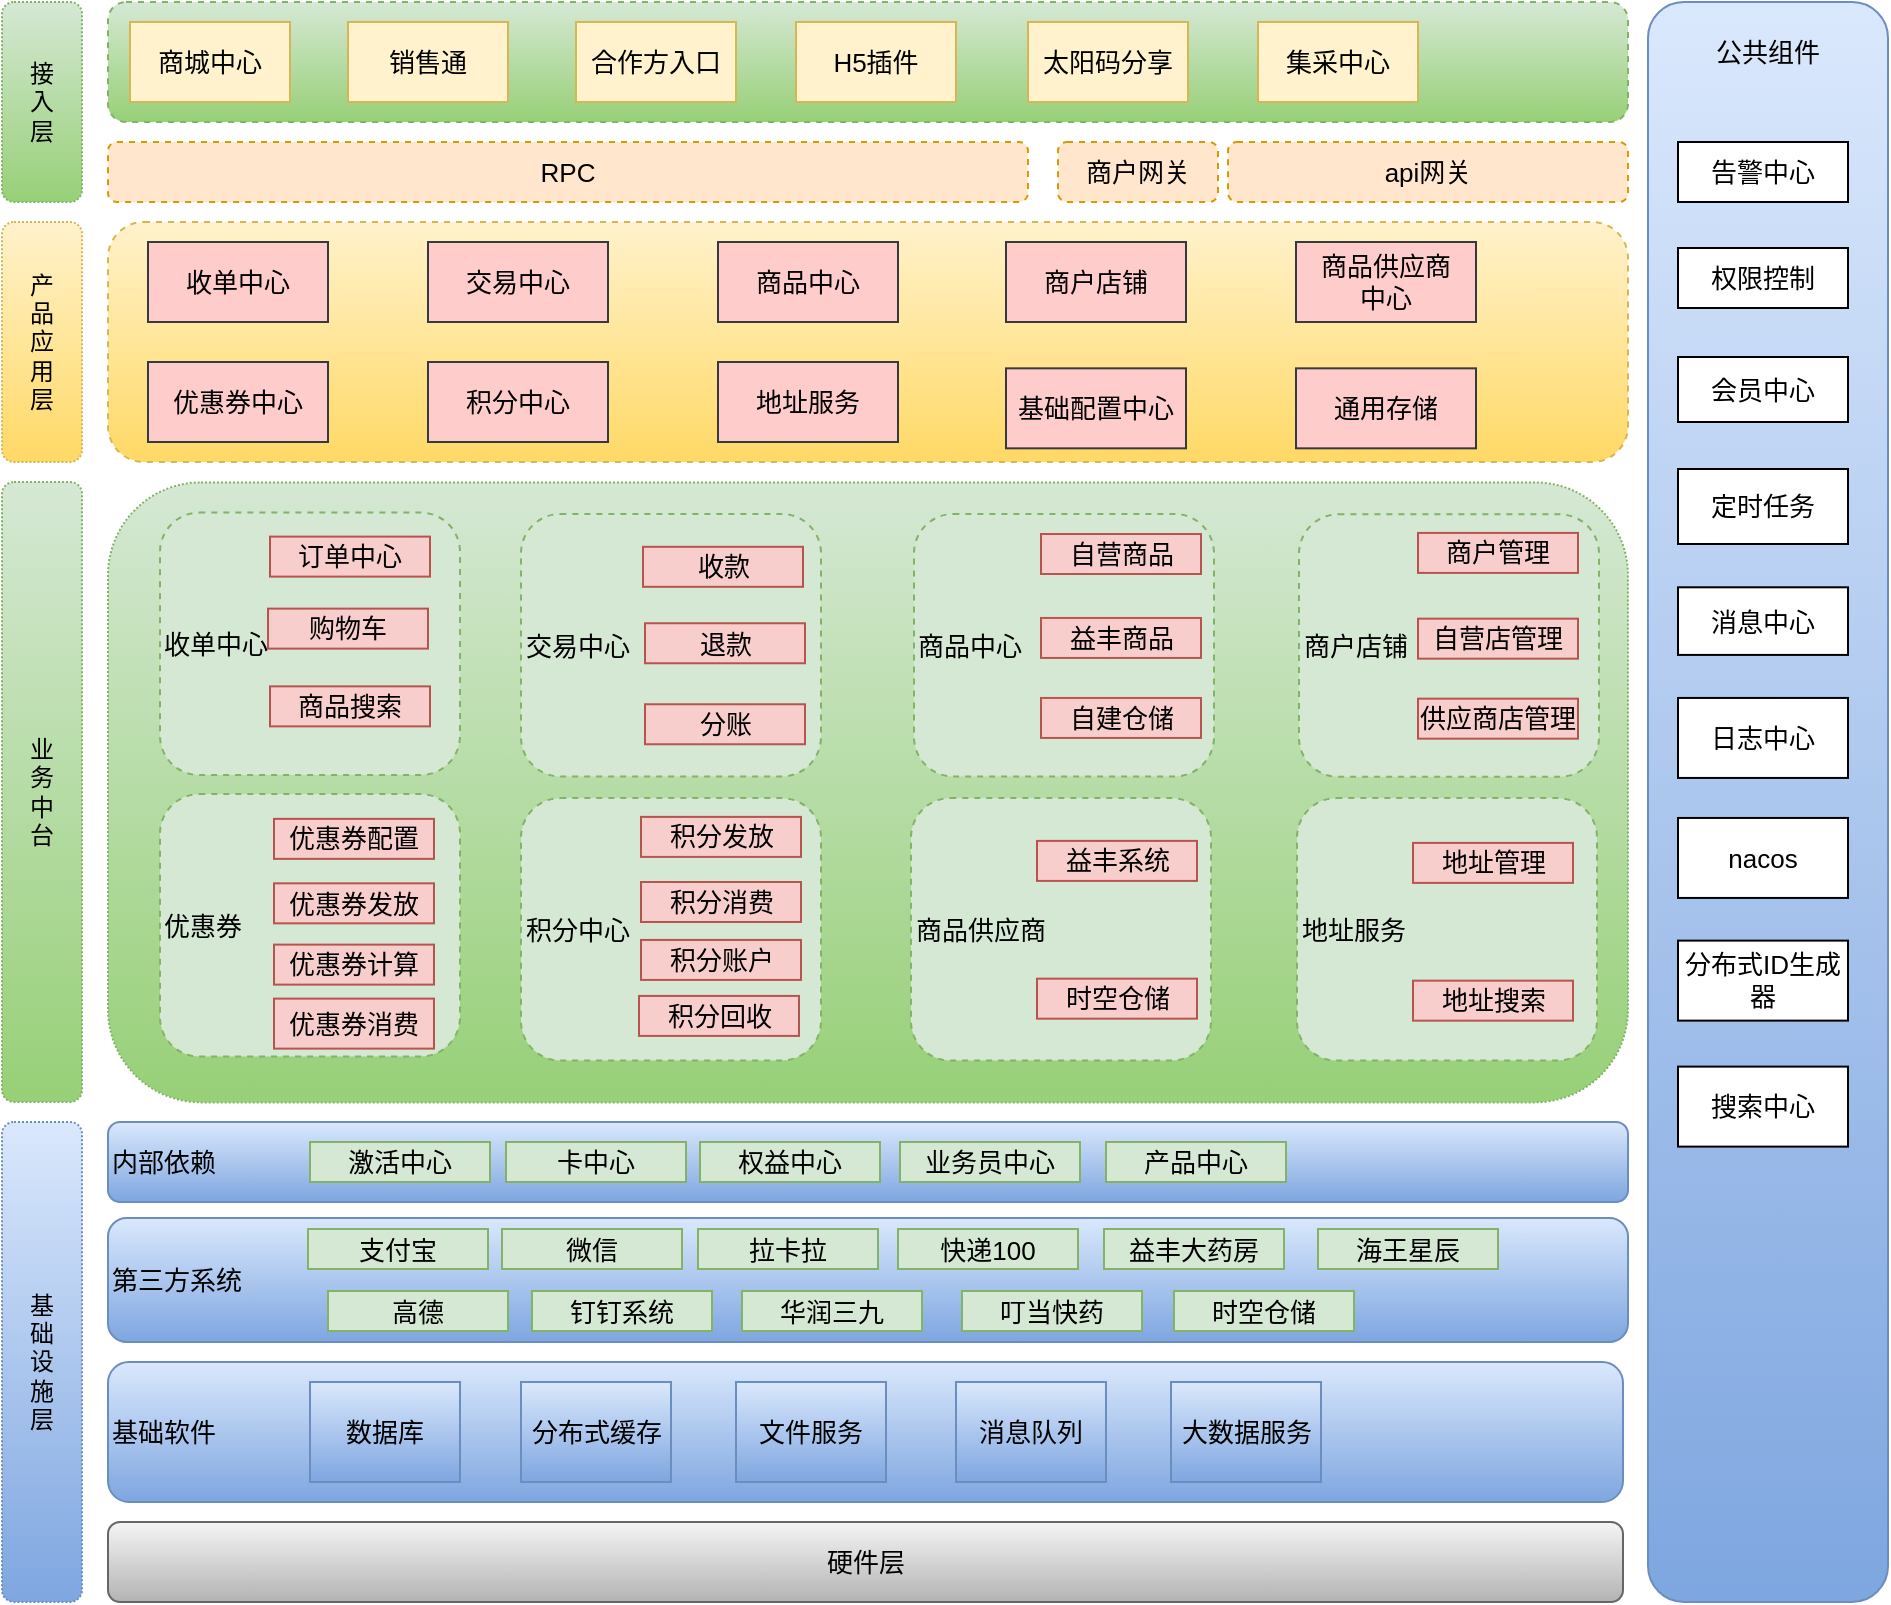 <mxfile version="18.0.2" type="github">
  <diagram id="wFE0QG_FPsp0jaGvCLVb" name="Page-1">
    <mxGraphModel dx="860" dy="521" grid="1" gridSize="10" guides="1" tooltips="1" connect="1" arrows="1" fold="1" page="1" pageScale="1" pageWidth="850" pageHeight="1100" math="0" shadow="0">
      <root>
        <mxCell id="0" />
        <mxCell id="1" parent="0" />
        <mxCell id="NsM7H4fsBOIml_j-Qu_d-59" value="" style="rounded=1;whiteSpace=wrap;html=1;dashed=1;dashPattern=1 1;align=left;fillColor=#d5e8d4;strokeColor=#82b366;gradientColor=#97d077;" vertex="1" parent="1">
          <mxGeometry x="80" y="260.19" width="760" height="310" as="geometry" />
        </mxCell>
        <mxCell id="jzkBfL2sS72XlxoqL9Gl-1" value="" style="rounded=1;whiteSpace=wrap;html=1;align=left;dashed=1;fillColor=#d5e8d4;strokeColor=#82b366;gradientColor=#97d077;" parent="1" vertex="1">
          <mxGeometry x="80" y="20" width="760" height="60" as="geometry" />
        </mxCell>
        <mxCell id="jzkBfL2sS72XlxoqL9Gl-3" value="商城中心" style="rounded=0;whiteSpace=wrap;html=1;fontSize=13;fillColor=#fff2cc;strokeColor=#d6b656;aspect=fixed;" parent="1" vertex="1">
          <mxGeometry x="91" y="30" width="80" height="40" as="geometry" />
        </mxCell>
        <mxCell id="jzkBfL2sS72XlxoqL9Gl-5" value="太阳码分享" style="rounded=0;whiteSpace=wrap;html=1;fontSize=13;fillColor=#fff2cc;strokeColor=#d6b656;aspect=fixed;" parent="1" vertex="1">
          <mxGeometry x="540" y="30" width="80" height="40" as="geometry" />
        </mxCell>
        <mxCell id="jzkBfL2sS72XlxoqL9Gl-6" value="H5插件" style="rounded=0;whiteSpace=wrap;html=1;fontSize=13;fillColor=#fff2cc;strokeColor=#d6b656;aspect=fixed;" parent="1" vertex="1">
          <mxGeometry x="424" y="30" width="80" height="40" as="geometry" />
        </mxCell>
        <mxCell id="jzkBfL2sS72XlxoqL9Gl-7" value="集采中心" style="rounded=0;whiteSpace=wrap;html=1;fontSize=13;fillColor=#fff2cc;strokeColor=#d6b656;aspect=fixed;" parent="1" vertex="1">
          <mxGeometry x="655" y="30" width="80" height="40" as="geometry" />
        </mxCell>
        <mxCell id="jzkBfL2sS72XlxoqL9Gl-8" value="销售通" style="rounded=0;whiteSpace=wrap;html=1;fontSize=13;fillColor=#fff2cc;strokeColor=#d6b656;aspect=fixed;" parent="1" vertex="1">
          <mxGeometry x="200" y="30" width="80" height="40" as="geometry" />
        </mxCell>
        <mxCell id="jzkBfL2sS72XlxoqL9Gl-9" value="合作方入口" style="rounded=0;whiteSpace=wrap;html=1;fontSize=13;fillColor=#fff2cc;strokeColor=#d6b656;aspect=fixed;" parent="1" vertex="1">
          <mxGeometry x="314" y="30" width="80" height="40" as="geometry" />
        </mxCell>
        <mxCell id="jzkBfL2sS72XlxoqL9Gl-11" value="" style="rounded=1;whiteSpace=wrap;html=1;fontSize=13;align=left;fillColor=#fff2cc;strokeColor=#d6b656;dashed=1;gradientColor=#ffd966;" parent="1" vertex="1">
          <mxGeometry x="80" y="130" width="760" height="120" as="geometry" />
        </mxCell>
        <mxCell id="jzkBfL2sS72XlxoqL9Gl-16" value="api网关" style="rounded=1;whiteSpace=wrap;html=1;fontSize=13;fillColor=#ffe6cc;strokeColor=#d79b00;dashed=1;" parent="1" vertex="1">
          <mxGeometry x="640" y="90" width="200" height="30" as="geometry" />
        </mxCell>
        <mxCell id="jzkBfL2sS72XlxoqL9Gl-17" value="商户网关" style="rounded=1;whiteSpace=wrap;html=1;fontSize=13;fillColor=#ffe6cc;strokeColor=#d79b00;dashed=1;" parent="1" vertex="1">
          <mxGeometry x="555" y="90" width="80" height="30" as="geometry" />
        </mxCell>
        <mxCell id="jzkBfL2sS72XlxoqL9Gl-23" value="RPC" style="rounded=1;whiteSpace=wrap;html=1;fontSize=13;fillColor=#ffe6cc;strokeColor=#d79b00;dashed=1;" parent="1" vertex="1">
          <mxGeometry x="80" y="90" width="460" height="30" as="geometry" />
        </mxCell>
        <mxCell id="jzkBfL2sS72XlxoqL9Gl-24" value="收单中心" style="rounded=1;whiteSpace=wrap;html=1;fontSize=13;align=left;fillColor=#d5e8d4;strokeColor=#82b366;dashed=1;aspect=fixed;" parent="1" vertex="1">
          <mxGeometry x="106" y="275.31" width="150" height="131.25" as="geometry" />
        </mxCell>
        <mxCell id="jzkBfL2sS72XlxoqL9Gl-26" value="交易中心" style="rounded=1;whiteSpace=wrap;html=1;fontSize=13;align=left;fillColor=#d5e8d4;strokeColor=#82b366;dashed=1;aspect=fixed;" parent="1" vertex="1">
          <mxGeometry x="286.5" y="276" width="150" height="131.25" as="geometry" />
        </mxCell>
        <mxCell id="jzkBfL2sS72XlxoqL9Gl-27" value="商品中心" style="rounded=1;whiteSpace=wrap;html=1;fontSize=13;align=left;fillColor=#d5e8d4;strokeColor=#82b366;dashed=1;aspect=fixed;" parent="1" vertex="1">
          <mxGeometry x="483" y="276" width="150" height="131.25" as="geometry" />
        </mxCell>
        <mxCell id="jzkBfL2sS72XlxoqL9Gl-29" value="订单中心" style="rounded=0;whiteSpace=wrap;html=1;fontSize=13;fillColor=#f8cecc;strokeColor=#b85450;" parent="1" vertex="1">
          <mxGeometry x="161" y="287.31" width="80" height="20" as="geometry" />
        </mxCell>
        <mxCell id="jzkBfL2sS72XlxoqL9Gl-30" value="收单中心" style="rounded=0;whiteSpace=wrap;html=1;fontSize=13;fillColor=#ffcccc;strokeColor=#36393d;" parent="1" vertex="1">
          <mxGeometry x="100" y="140" width="90" height="40" as="geometry" />
        </mxCell>
        <mxCell id="jzkBfL2sS72XlxoqL9Gl-31" value="商户店铺" style="rounded=0;whiteSpace=wrap;html=1;fontSize=13;fillColor=#ffcccc;strokeColor=#36393d;" parent="1" vertex="1">
          <mxGeometry x="529" y="140" width="90" height="40" as="geometry" />
        </mxCell>
        <mxCell id="jzkBfL2sS72XlxoqL9Gl-33" value="商品中心" style="rounded=0;whiteSpace=wrap;html=1;fontSize=13;fillColor=#ffcccc;strokeColor=#36393d;" parent="1" vertex="1">
          <mxGeometry x="385" y="140" width="90" height="40" as="geometry" />
        </mxCell>
        <mxCell id="jzkBfL2sS72XlxoqL9Gl-35" value="购物车" style="rounded=0;whiteSpace=wrap;html=1;fontSize=13;fillColor=#f8cecc;strokeColor=#b85450;" parent="1" vertex="1">
          <mxGeometry x="160" y="323.31" width="80" height="20" as="geometry" />
        </mxCell>
        <mxCell id="jzkBfL2sS72XlxoqL9Gl-36" value="商品搜索" style="rounded=0;whiteSpace=wrap;html=1;fontSize=13;fillColor=#f8cecc;strokeColor=#b85450;" parent="1" vertex="1">
          <mxGeometry x="161" y="362.18" width="80" height="20" as="geometry" />
        </mxCell>
        <mxCell id="jzkBfL2sS72XlxoqL9Gl-43" value="收款" style="rounded=0;whiteSpace=wrap;html=1;fontSize=13;fillColor=#f8cecc;strokeColor=#b85450;" parent="1" vertex="1">
          <mxGeometry x="347.5" y="292.41" width="80" height="20" as="geometry" />
        </mxCell>
        <mxCell id="jzkBfL2sS72XlxoqL9Gl-44" value="退款" style="rounded=0;whiteSpace=wrap;html=1;fontSize=13;fillColor=#f8cecc;strokeColor=#b85450;" parent="1" vertex="1">
          <mxGeometry x="348.5" y="330.63" width="80" height="20" as="geometry" />
        </mxCell>
        <mxCell id="jzkBfL2sS72XlxoqL9Gl-45" value="分账" style="rounded=0;whiteSpace=wrap;html=1;fontSize=13;fillColor=#f8cecc;strokeColor=#b85450;" parent="1" vertex="1">
          <mxGeometry x="348.5" y="371.13" width="80" height="20" as="geometry" />
        </mxCell>
        <mxCell id="jzkBfL2sS72XlxoqL9Gl-46" value="自营商品" style="rounded=0;whiteSpace=wrap;html=1;fontSize=13;fillColor=#f8cecc;strokeColor=#b85450;" parent="1" vertex="1">
          <mxGeometry x="546.5" y="286" width="80" height="20" as="geometry" />
        </mxCell>
        <mxCell id="jzkBfL2sS72XlxoqL9Gl-47" value="益丰商品" style="rounded=0;whiteSpace=wrap;html=1;fontSize=13;fillColor=#f8cecc;strokeColor=#b85450;" parent="1" vertex="1">
          <mxGeometry x="546.5" y="327.97" width="80" height="20" as="geometry" />
        </mxCell>
        <mxCell id="jzkBfL2sS72XlxoqL9Gl-48" value="自建仓储" style="rounded=0;whiteSpace=wrap;html=1;fontSize=13;fillColor=#f8cecc;strokeColor=#b85450;" parent="1" vertex="1">
          <mxGeometry x="546.5" y="367.97" width="80" height="20" as="geometry" />
        </mxCell>
        <mxCell id="jzkBfL2sS72XlxoqL9Gl-56" value="内部依赖" style="rounded=1;whiteSpace=wrap;html=1;fontSize=13;align=left;fillColor=#dae8fc;strokeColor=#6c8ebf;gradientColor=#7ea6e0;" parent="1" vertex="1">
          <mxGeometry x="80" y="580" width="760" height="40" as="geometry" />
        </mxCell>
        <mxCell id="jzkBfL2sS72XlxoqL9Gl-58" value="激活中心" style="rounded=0;whiteSpace=wrap;html=1;fontSize=13;fillColor=#d5e8d4;strokeColor=#82b366;" parent="1" vertex="1">
          <mxGeometry x="181" y="590" width="90" height="20" as="geometry" />
        </mxCell>
        <mxCell id="jzkBfL2sS72XlxoqL9Gl-68" value="" style="rounded=1;whiteSpace=wrap;html=1;fontSize=13;fillColor=#dae8fc;strokeColor=#6c8ebf;gradientColor=#7ea6e0;" parent="1" vertex="1">
          <mxGeometry x="850" y="20" width="120" height="800" as="geometry" />
        </mxCell>
        <mxCell id="jzkBfL2sS72XlxoqL9Gl-69" value="公共组件" style="text;html=1;strokeColor=none;fillColor=none;align=center;verticalAlign=middle;whiteSpace=wrap;rounded=0;fontSize=13;" parent="1" vertex="1">
          <mxGeometry x="880" y="30" width="60" height="30" as="geometry" />
        </mxCell>
        <mxCell id="jzkBfL2sS72XlxoqL9Gl-70" value="告警中心" style="rounded=0;whiteSpace=wrap;html=1;fontSize=13;" parent="1" vertex="1">
          <mxGeometry x="865" y="90" width="85" height="30" as="geometry" />
        </mxCell>
        <mxCell id="jzkBfL2sS72XlxoqL9Gl-71" value="权限控制" style="rounded=0;whiteSpace=wrap;html=1;fontSize=13;" parent="1" vertex="1">
          <mxGeometry x="865" y="143" width="85" height="30" as="geometry" />
        </mxCell>
        <mxCell id="jzkBfL2sS72XlxoqL9Gl-72" value="会员中心" style="rounded=0;whiteSpace=wrap;html=1;fontSize=13;" parent="1" vertex="1">
          <mxGeometry x="865" y="197.5" width="85" height="32.5" as="geometry" />
        </mxCell>
        <mxCell id="jzkBfL2sS72XlxoqL9Gl-73" value="定时任务" style="rounded=0;whiteSpace=wrap;html=1;fontSize=13;" parent="1" vertex="1">
          <mxGeometry x="865" y="253.5" width="85" height="37.5" as="geometry" />
        </mxCell>
        <mxCell id="jzkBfL2sS72XlxoqL9Gl-74" value="消息中心" style="rounded=0;whiteSpace=wrap;html=1;fontSize=13;" parent="1" vertex="1">
          <mxGeometry x="865" y="312.65" width="85" height="33.81" as="geometry" />
        </mxCell>
        <mxCell id="jzkBfL2sS72XlxoqL9Gl-75" value="日志中心" style="rounded=0;whiteSpace=wrap;html=1;fontSize=13;" parent="1" vertex="1">
          <mxGeometry x="865" y="367.97" width="85" height="40" as="geometry" />
        </mxCell>
        <mxCell id="jzkBfL2sS72XlxoqL9Gl-76" value="nacos" style="rounded=0;whiteSpace=wrap;html=1;fontSize=13;" parent="1" vertex="1">
          <mxGeometry x="865" y="427.97" width="85" height="40" as="geometry" />
        </mxCell>
        <mxCell id="NsM7H4fsBOIml_j-Qu_d-3" value="交易中心" style="rounded=0;whiteSpace=wrap;html=1;fontSize=13;fillColor=#ffcccc;strokeColor=#36393d;" vertex="1" parent="1">
          <mxGeometry x="240" y="140" width="90" height="40" as="geometry" />
        </mxCell>
        <mxCell id="NsM7H4fsBOIml_j-Qu_d-5" value="优惠券中心" style="rounded=0;whiteSpace=wrap;html=1;fontSize=13;fillColor=#ffcccc;strokeColor=#36393d;" vertex="1" parent="1">
          <mxGeometry x="100" y="200" width="90" height="40" as="geometry" />
        </mxCell>
        <mxCell id="NsM7H4fsBOIml_j-Qu_d-6" value="积分中心" style="rounded=0;whiteSpace=wrap;html=1;fontSize=13;fillColor=#ffcccc;strokeColor=#36393d;" vertex="1" parent="1">
          <mxGeometry x="240" y="200" width="90" height="40" as="geometry" />
        </mxCell>
        <mxCell id="NsM7H4fsBOIml_j-Qu_d-9" value="商品供应商&lt;br&gt;中心" style="rounded=0;whiteSpace=wrap;html=1;fontSize=13;fillColor=#ffcccc;strokeColor=#36393d;" vertex="1" parent="1">
          <mxGeometry x="674" y="140" width="90" height="40" as="geometry" />
        </mxCell>
        <mxCell id="NsM7H4fsBOIml_j-Qu_d-10" value="地址服务" style="rounded=0;whiteSpace=wrap;html=1;fontSize=13;fillColor=#ffcccc;strokeColor=#36393d;" vertex="1" parent="1">
          <mxGeometry x="385" y="200" width="90" height="40" as="geometry" />
        </mxCell>
        <mxCell id="NsM7H4fsBOIml_j-Qu_d-18" value="商户店铺" style="rounded=1;whiteSpace=wrap;html=1;fontSize=13;align=left;fillColor=#d5e8d4;strokeColor=#82b366;dashed=1;aspect=fixed;" vertex="1" parent="1">
          <mxGeometry x="675.5" y="276.18" width="150" height="131.25" as="geometry" />
        </mxCell>
        <mxCell id="NsM7H4fsBOIml_j-Qu_d-19" value="优惠券" style="rounded=1;whiteSpace=wrap;html=1;fontSize=13;align=left;fillColor=#d5e8d4;strokeColor=#82b366;dashed=1;aspect=fixed;" vertex="1" parent="1">
          <mxGeometry x="106" y="416.06" width="150" height="131.25" as="geometry" />
        </mxCell>
        <mxCell id="NsM7H4fsBOIml_j-Qu_d-20" value="积分中心" style="rounded=1;whiteSpace=wrap;html=1;fontSize=13;align=left;fillColor=#d5e8d4;strokeColor=#82b366;dashed=1;aspect=fixed;" vertex="1" parent="1">
          <mxGeometry x="286.5" y="418.06" width="150" height="131.25" as="geometry" />
        </mxCell>
        <mxCell id="NsM7H4fsBOIml_j-Qu_d-21" value="商户管理" style="rounded=0;whiteSpace=wrap;html=1;fontSize=13;fillColor=#f8cecc;strokeColor=#b85450;" vertex="1" parent="1">
          <mxGeometry x="735" y="285.46" width="80" height="20" as="geometry" />
        </mxCell>
        <mxCell id="NsM7H4fsBOIml_j-Qu_d-22" value="自营店管理" style="rounded=0;whiteSpace=wrap;html=1;fontSize=13;fillColor=#f8cecc;strokeColor=#b85450;" vertex="1" parent="1">
          <mxGeometry x="735" y="328.33" width="80" height="20" as="geometry" />
        </mxCell>
        <mxCell id="NsM7H4fsBOIml_j-Qu_d-25" value="优惠券配置" style="rounded=0;whiteSpace=wrap;html=1;fontSize=13;fillColor=#f8cecc;strokeColor=#b85450;" vertex="1" parent="1">
          <mxGeometry x="163" y="428.43" width="80" height="20" as="geometry" />
        </mxCell>
        <mxCell id="NsM7H4fsBOIml_j-Qu_d-26" value="优惠券发放" style="rounded=0;whiteSpace=wrap;html=1;fontSize=13;fillColor=#f8cecc;strokeColor=#b85450;" vertex="1" parent="1">
          <mxGeometry x="163" y="460.67" width="80" height="20" as="geometry" />
        </mxCell>
        <mxCell id="NsM7H4fsBOIml_j-Qu_d-27" value="优惠券消费" style="rounded=0;whiteSpace=wrap;html=1;fontSize=13;fillColor=#f8cecc;strokeColor=#b85450;" vertex="1" parent="1">
          <mxGeometry x="163" y="518.31" width="80" height="25" as="geometry" />
        </mxCell>
        <mxCell id="NsM7H4fsBOIml_j-Qu_d-29" value="积分消费" style="rounded=0;whiteSpace=wrap;html=1;fontSize=13;fillColor=#f8cecc;strokeColor=#b85450;" vertex="1" parent="1">
          <mxGeometry x="346.5" y="460" width="80" height="20" as="geometry" />
        </mxCell>
        <mxCell id="NsM7H4fsBOIml_j-Qu_d-30" value="积分账户" style="rounded=0;whiteSpace=wrap;html=1;fontSize=13;fillColor=#f8cecc;strokeColor=#b85450;" vertex="1" parent="1">
          <mxGeometry x="346.5" y="488.96" width="80" height="20" as="geometry" />
        </mxCell>
        <mxCell id="NsM7H4fsBOIml_j-Qu_d-38" value="优惠券计算" style="rounded=0;whiteSpace=wrap;html=1;fontSize=13;fillColor=#f8cecc;strokeColor=#b85450;" vertex="1" parent="1">
          <mxGeometry x="163" y="491.31" width="80" height="20" as="geometry" />
        </mxCell>
        <mxCell id="NsM7H4fsBOIml_j-Qu_d-39" value="积分回收" style="rounded=0;whiteSpace=wrap;html=1;fontSize=13;fillColor=#f8cecc;strokeColor=#b85450;" vertex="1" parent="1">
          <mxGeometry x="345.5" y="516.96" width="80" height="20" as="geometry" />
        </mxCell>
        <mxCell id="NsM7H4fsBOIml_j-Qu_d-42" value="供应商店管理" style="rounded=0;whiteSpace=wrap;html=1;fontSize=13;fillColor=#f8cecc;strokeColor=#b85450;" vertex="1" parent="1">
          <mxGeometry x="735" y="368.33" width="80" height="20" as="geometry" />
        </mxCell>
        <mxCell id="NsM7H4fsBOIml_j-Qu_d-44" value="商品供应商" style="rounded=1;whiteSpace=wrap;html=1;fontSize=13;align=left;fillColor=#d5e8d4;strokeColor=#82b366;dashed=1;aspect=fixed;" vertex="1" parent="1">
          <mxGeometry x="481.5" y="418.06" width="150" height="131.25" as="geometry" />
        </mxCell>
        <mxCell id="NsM7H4fsBOIml_j-Qu_d-45" value="益丰系统" style="rounded=0;whiteSpace=wrap;html=1;fontSize=13;fillColor=#f8cecc;strokeColor=#b85450;" vertex="1" parent="1">
          <mxGeometry x="544.5" y="439.45" width="80" height="20" as="geometry" />
        </mxCell>
        <mxCell id="NsM7H4fsBOIml_j-Qu_d-46" value="时空仓储" style="rounded=0;whiteSpace=wrap;html=1;fontSize=13;fillColor=#f8cecc;strokeColor=#b85450;" vertex="1" parent="1">
          <mxGeometry x="544.5" y="508.33" width="80" height="20" as="geometry" />
        </mxCell>
        <mxCell id="NsM7H4fsBOIml_j-Qu_d-52" value="基础配置中心" style="rounded=0;whiteSpace=wrap;html=1;fontSize=13;fillColor=#ffcccc;strokeColor=#36393d;" vertex="1" parent="1">
          <mxGeometry x="529" y="203.17" width="90" height="40" as="geometry" />
        </mxCell>
        <mxCell id="NsM7H4fsBOIml_j-Qu_d-53" value="通用存储" style="rounded=0;whiteSpace=wrap;html=1;fontSize=13;fillColor=#ffcccc;strokeColor=#36393d;" vertex="1" parent="1">
          <mxGeometry x="674" y="203.17" width="90" height="40" as="geometry" />
        </mxCell>
        <mxCell id="NsM7H4fsBOIml_j-Qu_d-56" value="地址服务" style="rounded=1;whiteSpace=wrap;html=1;fontSize=13;align=left;fillColor=#d5e8d4;strokeColor=#82b366;dashed=1;aspect=fixed;" vertex="1" parent="1">
          <mxGeometry x="674.5" y="418.06" width="150" height="131.25" as="geometry" />
        </mxCell>
        <mxCell id="NsM7H4fsBOIml_j-Qu_d-57" value="地址管理" style="rounded=0;whiteSpace=wrap;html=1;fontSize=13;fillColor=#f8cecc;strokeColor=#b85450;" vertex="1" parent="1">
          <mxGeometry x="732.5" y="440.45" width="80" height="20" as="geometry" />
        </mxCell>
        <mxCell id="NsM7H4fsBOIml_j-Qu_d-58" value="地址搜索" style="rounded=0;whiteSpace=wrap;html=1;fontSize=13;fillColor=#f8cecc;strokeColor=#b85450;" vertex="1" parent="1">
          <mxGeometry x="732.5" y="509.33" width="80" height="20" as="geometry" />
        </mxCell>
        <mxCell id="NsM7H4fsBOIml_j-Qu_d-60" value="卡中心" style="rounded=0;whiteSpace=wrap;html=1;fontSize=13;fillColor=#d5e8d4;strokeColor=#82b366;" vertex="1" parent="1">
          <mxGeometry x="279" y="590" width="90" height="20" as="geometry" />
        </mxCell>
        <mxCell id="NsM7H4fsBOIml_j-Qu_d-61" value="权益中心" style="rounded=0;whiteSpace=wrap;html=1;fontSize=13;fillColor=#d5e8d4;strokeColor=#82b366;" vertex="1" parent="1">
          <mxGeometry x="376" y="590" width="90" height="20" as="geometry" />
        </mxCell>
        <mxCell id="NsM7H4fsBOIml_j-Qu_d-63" value="业务员中心" style="rounded=0;whiteSpace=wrap;html=1;fontSize=13;fillColor=#d5e8d4;strokeColor=#82b366;" vertex="1" parent="1">
          <mxGeometry x="476" y="590" width="90" height="20" as="geometry" />
        </mxCell>
        <mxCell id="NsM7H4fsBOIml_j-Qu_d-64" value="产品中心" style="rounded=0;whiteSpace=wrap;html=1;fontSize=13;fillColor=#d5e8d4;strokeColor=#82b366;" vertex="1" parent="1">
          <mxGeometry x="579" y="590" width="90" height="20" as="geometry" />
        </mxCell>
        <mxCell id="NsM7H4fsBOIml_j-Qu_d-65" value="第三方系统" style="rounded=1;whiteSpace=wrap;html=1;fontSize=13;align=left;fillColor=#dae8fc;strokeColor=#6c8ebf;gradientColor=#7ea6e0;" vertex="1" parent="1">
          <mxGeometry x="80" y="628" width="760" height="62" as="geometry" />
        </mxCell>
        <mxCell id="NsM7H4fsBOIml_j-Qu_d-66" value="支付宝" style="rounded=0;whiteSpace=wrap;html=1;fontSize=13;fillColor=#d5e8d4;strokeColor=#82b366;" vertex="1" parent="1">
          <mxGeometry x="180" y="633.5" width="90" height="20" as="geometry" />
        </mxCell>
        <mxCell id="NsM7H4fsBOIml_j-Qu_d-67" value="微信" style="rounded=0;whiteSpace=wrap;html=1;fontSize=13;fillColor=#d5e8d4;strokeColor=#82b366;" vertex="1" parent="1">
          <mxGeometry x="277" y="633.5" width="90" height="20" as="geometry" />
        </mxCell>
        <mxCell id="NsM7H4fsBOIml_j-Qu_d-68" value="拉卡拉" style="rounded=0;whiteSpace=wrap;html=1;fontSize=13;fillColor=#d5e8d4;strokeColor=#82b366;" vertex="1" parent="1">
          <mxGeometry x="375" y="633.5" width="90" height="20" as="geometry" />
        </mxCell>
        <mxCell id="NsM7H4fsBOIml_j-Qu_d-69" value="快递100" style="rounded=0;whiteSpace=wrap;html=1;fontSize=13;fillColor=#d5e8d4;strokeColor=#82b366;" vertex="1" parent="1">
          <mxGeometry x="475" y="633.5" width="90" height="20" as="geometry" />
        </mxCell>
        <mxCell id="NsM7H4fsBOIml_j-Qu_d-70" value="益丰大药房" style="rounded=0;whiteSpace=wrap;html=1;fontSize=13;fillColor=#d5e8d4;strokeColor=#82b366;" vertex="1" parent="1">
          <mxGeometry x="578" y="633.5" width="90" height="20" as="geometry" />
        </mxCell>
        <mxCell id="NsM7H4fsBOIml_j-Qu_d-71" value="海王星辰" style="rounded=0;whiteSpace=wrap;html=1;fontSize=13;fillColor=#d5e8d4;strokeColor=#82b366;" vertex="1" parent="1">
          <mxGeometry x="685" y="633.5" width="90" height="20" as="geometry" />
        </mxCell>
        <mxCell id="NsM7H4fsBOIml_j-Qu_d-72" value="叮当快药" style="rounded=0;whiteSpace=wrap;html=1;fontSize=13;fillColor=#d5e8d4;strokeColor=#82b366;" vertex="1" parent="1">
          <mxGeometry x="507" y="664.5" width="90" height="20" as="geometry" />
        </mxCell>
        <mxCell id="NsM7H4fsBOIml_j-Qu_d-73" value="高德" style="rounded=0;whiteSpace=wrap;html=1;fontSize=13;fillColor=#d5e8d4;strokeColor=#82b366;" vertex="1" parent="1">
          <mxGeometry x="190" y="664.5" width="90" height="20" as="geometry" />
        </mxCell>
        <mxCell id="NsM7H4fsBOIml_j-Qu_d-74" value="时空仓储" style="rounded=0;whiteSpace=wrap;html=1;fontSize=13;fillColor=#d5e8d4;strokeColor=#82b366;" vertex="1" parent="1">
          <mxGeometry x="613" y="664.5" width="90" height="20" as="geometry" />
        </mxCell>
        <mxCell id="NsM7H4fsBOIml_j-Qu_d-75" value="华润三九" style="rounded=0;whiteSpace=wrap;html=1;fontSize=13;fillColor=#d5e8d4;strokeColor=#82b366;" vertex="1" parent="1">
          <mxGeometry x="397" y="664.5" width="90" height="20" as="geometry" />
        </mxCell>
        <mxCell id="NsM7H4fsBOIml_j-Qu_d-85" value="基础软件" style="rounded=1;whiteSpace=wrap;html=1;fontSize=13;align=left;fillColor=#dae8fc;strokeColor=#6c8ebf;gradientColor=#7ea6e0;" vertex="1" parent="1">
          <mxGeometry x="80" y="700" width="757.5" height="70" as="geometry" />
        </mxCell>
        <mxCell id="NsM7H4fsBOIml_j-Qu_d-87" value="数据库" style="rounded=0;whiteSpace=wrap;html=1;fontSize=13;fillColor=#dae8fc;gradientColor=#7ea6e0;strokeColor=#6c8ebf;" vertex="1" parent="1">
          <mxGeometry x="181" y="710" width="75" height="50" as="geometry" />
        </mxCell>
        <mxCell id="NsM7H4fsBOIml_j-Qu_d-88" value="分布式缓存" style="rounded=0;whiteSpace=wrap;html=1;fontSize=13;fillColor=#dae8fc;gradientColor=#7ea6e0;strokeColor=#6c8ebf;" vertex="1" parent="1">
          <mxGeometry x="286.5" y="710" width="75" height="50" as="geometry" />
        </mxCell>
        <mxCell id="NsM7H4fsBOIml_j-Qu_d-89" value="文件服务" style="rounded=0;whiteSpace=wrap;html=1;fontSize=13;fillColor=#dae8fc;gradientColor=#7ea6e0;strokeColor=#6c8ebf;" vertex="1" parent="1">
          <mxGeometry x="394" y="710" width="75" height="50" as="geometry" />
        </mxCell>
        <mxCell id="NsM7H4fsBOIml_j-Qu_d-90" value="消息队列" style="rounded=0;whiteSpace=wrap;html=1;fontSize=13;fillColor=#dae8fc;gradientColor=#7ea6e0;strokeColor=#6c8ebf;" vertex="1" parent="1">
          <mxGeometry x="504" y="710" width="75" height="50" as="geometry" />
        </mxCell>
        <mxCell id="NsM7H4fsBOIml_j-Qu_d-91" value="分布式ID生成器" style="rounded=0;whiteSpace=wrap;html=1;fontSize=13;" vertex="1" parent="1">
          <mxGeometry x="865" y="489.31" width="85" height="40" as="geometry" />
        </mxCell>
        <mxCell id="NsM7H4fsBOIml_j-Qu_d-92" value="大数据服务" style="rounded=0;whiteSpace=wrap;html=1;fontSize=13;fillColor=#dae8fc;gradientColor=#7ea6e0;strokeColor=#6c8ebf;" vertex="1" parent="1">
          <mxGeometry x="611.5" y="710" width="75" height="50" as="geometry" />
        </mxCell>
        <mxCell id="NsM7H4fsBOIml_j-Qu_d-93" value="搜索中心" style="rounded=0;whiteSpace=wrap;html=1;fontSize=13;" vertex="1" parent="1">
          <mxGeometry x="865" y="552.31" width="85" height="40" as="geometry" />
        </mxCell>
        <mxCell id="NsM7H4fsBOIml_j-Qu_d-101" value="钉钉系统" style="rounded=0;whiteSpace=wrap;html=1;fontSize=13;fillColor=#d5e8d4;strokeColor=#82b366;" vertex="1" parent="1">
          <mxGeometry x="292" y="664.5" width="90" height="20" as="geometry" />
        </mxCell>
        <mxCell id="NsM7H4fsBOIml_j-Qu_d-102" value="积分发放" style="rounded=0;whiteSpace=wrap;html=1;fontSize=13;fillColor=#f8cecc;strokeColor=#b85450;" vertex="1" parent="1">
          <mxGeometry x="346.5" y="427.45" width="80" height="20" as="geometry" />
        </mxCell>
        <mxCell id="NsM7H4fsBOIml_j-Qu_d-103" value="接&lt;br&gt;入&lt;br&gt;层" style="rounded=1;whiteSpace=wrap;html=1;dashed=1;dashPattern=1 1;fillColor=#d5e8d4;strokeColor=#82b366;gradientColor=#97d077;" vertex="1" parent="1">
          <mxGeometry x="27" y="20" width="40" height="100" as="geometry" />
        </mxCell>
        <mxCell id="NsM7H4fsBOIml_j-Qu_d-104" value="产&lt;br&gt;品&lt;br&gt;应&lt;br&gt;用&lt;br&gt;层" style="rounded=1;whiteSpace=wrap;html=1;dashed=1;dashPattern=1 1;fillColor=#fff2cc;strokeColor=#d6b656;gradientColor=#ffd966;" vertex="1" parent="1">
          <mxGeometry x="27" y="130" width="40" height="120" as="geometry" />
        </mxCell>
        <mxCell id="NsM7H4fsBOIml_j-Qu_d-105" value="业&lt;br&gt;务&lt;br&gt;中&lt;br&gt;台" style="rounded=1;whiteSpace=wrap;html=1;dashed=1;dashPattern=1 1;fillColor=#d5e8d4;strokeColor=#82b366;gradientColor=#97d077;" vertex="1" parent="1">
          <mxGeometry x="27" y="260" width="40" height="310" as="geometry" />
        </mxCell>
        <mxCell id="NsM7H4fsBOIml_j-Qu_d-106" value="基&lt;br&gt;础&lt;br&gt;设&lt;br&gt;施&lt;br&gt;层" style="rounded=1;whiteSpace=wrap;html=1;dashed=1;dashPattern=1 1;fillColor=#dae8fc;strokeColor=#6c8ebf;gradientColor=#7ea6e0;" vertex="1" parent="1">
          <mxGeometry x="27" y="580" width="40" height="240" as="geometry" />
        </mxCell>
        <mxCell id="NsM7H4fsBOIml_j-Qu_d-108" value="硬件层" style="rounded=1;whiteSpace=wrap;html=1;fontSize=13;align=center;fillColor=#f5f5f5;strokeColor=#666666;gradientColor=#b3b3b3;" vertex="1" parent="1">
          <mxGeometry x="80" y="780" width="757.5" height="40" as="geometry" />
        </mxCell>
      </root>
    </mxGraphModel>
  </diagram>
</mxfile>
